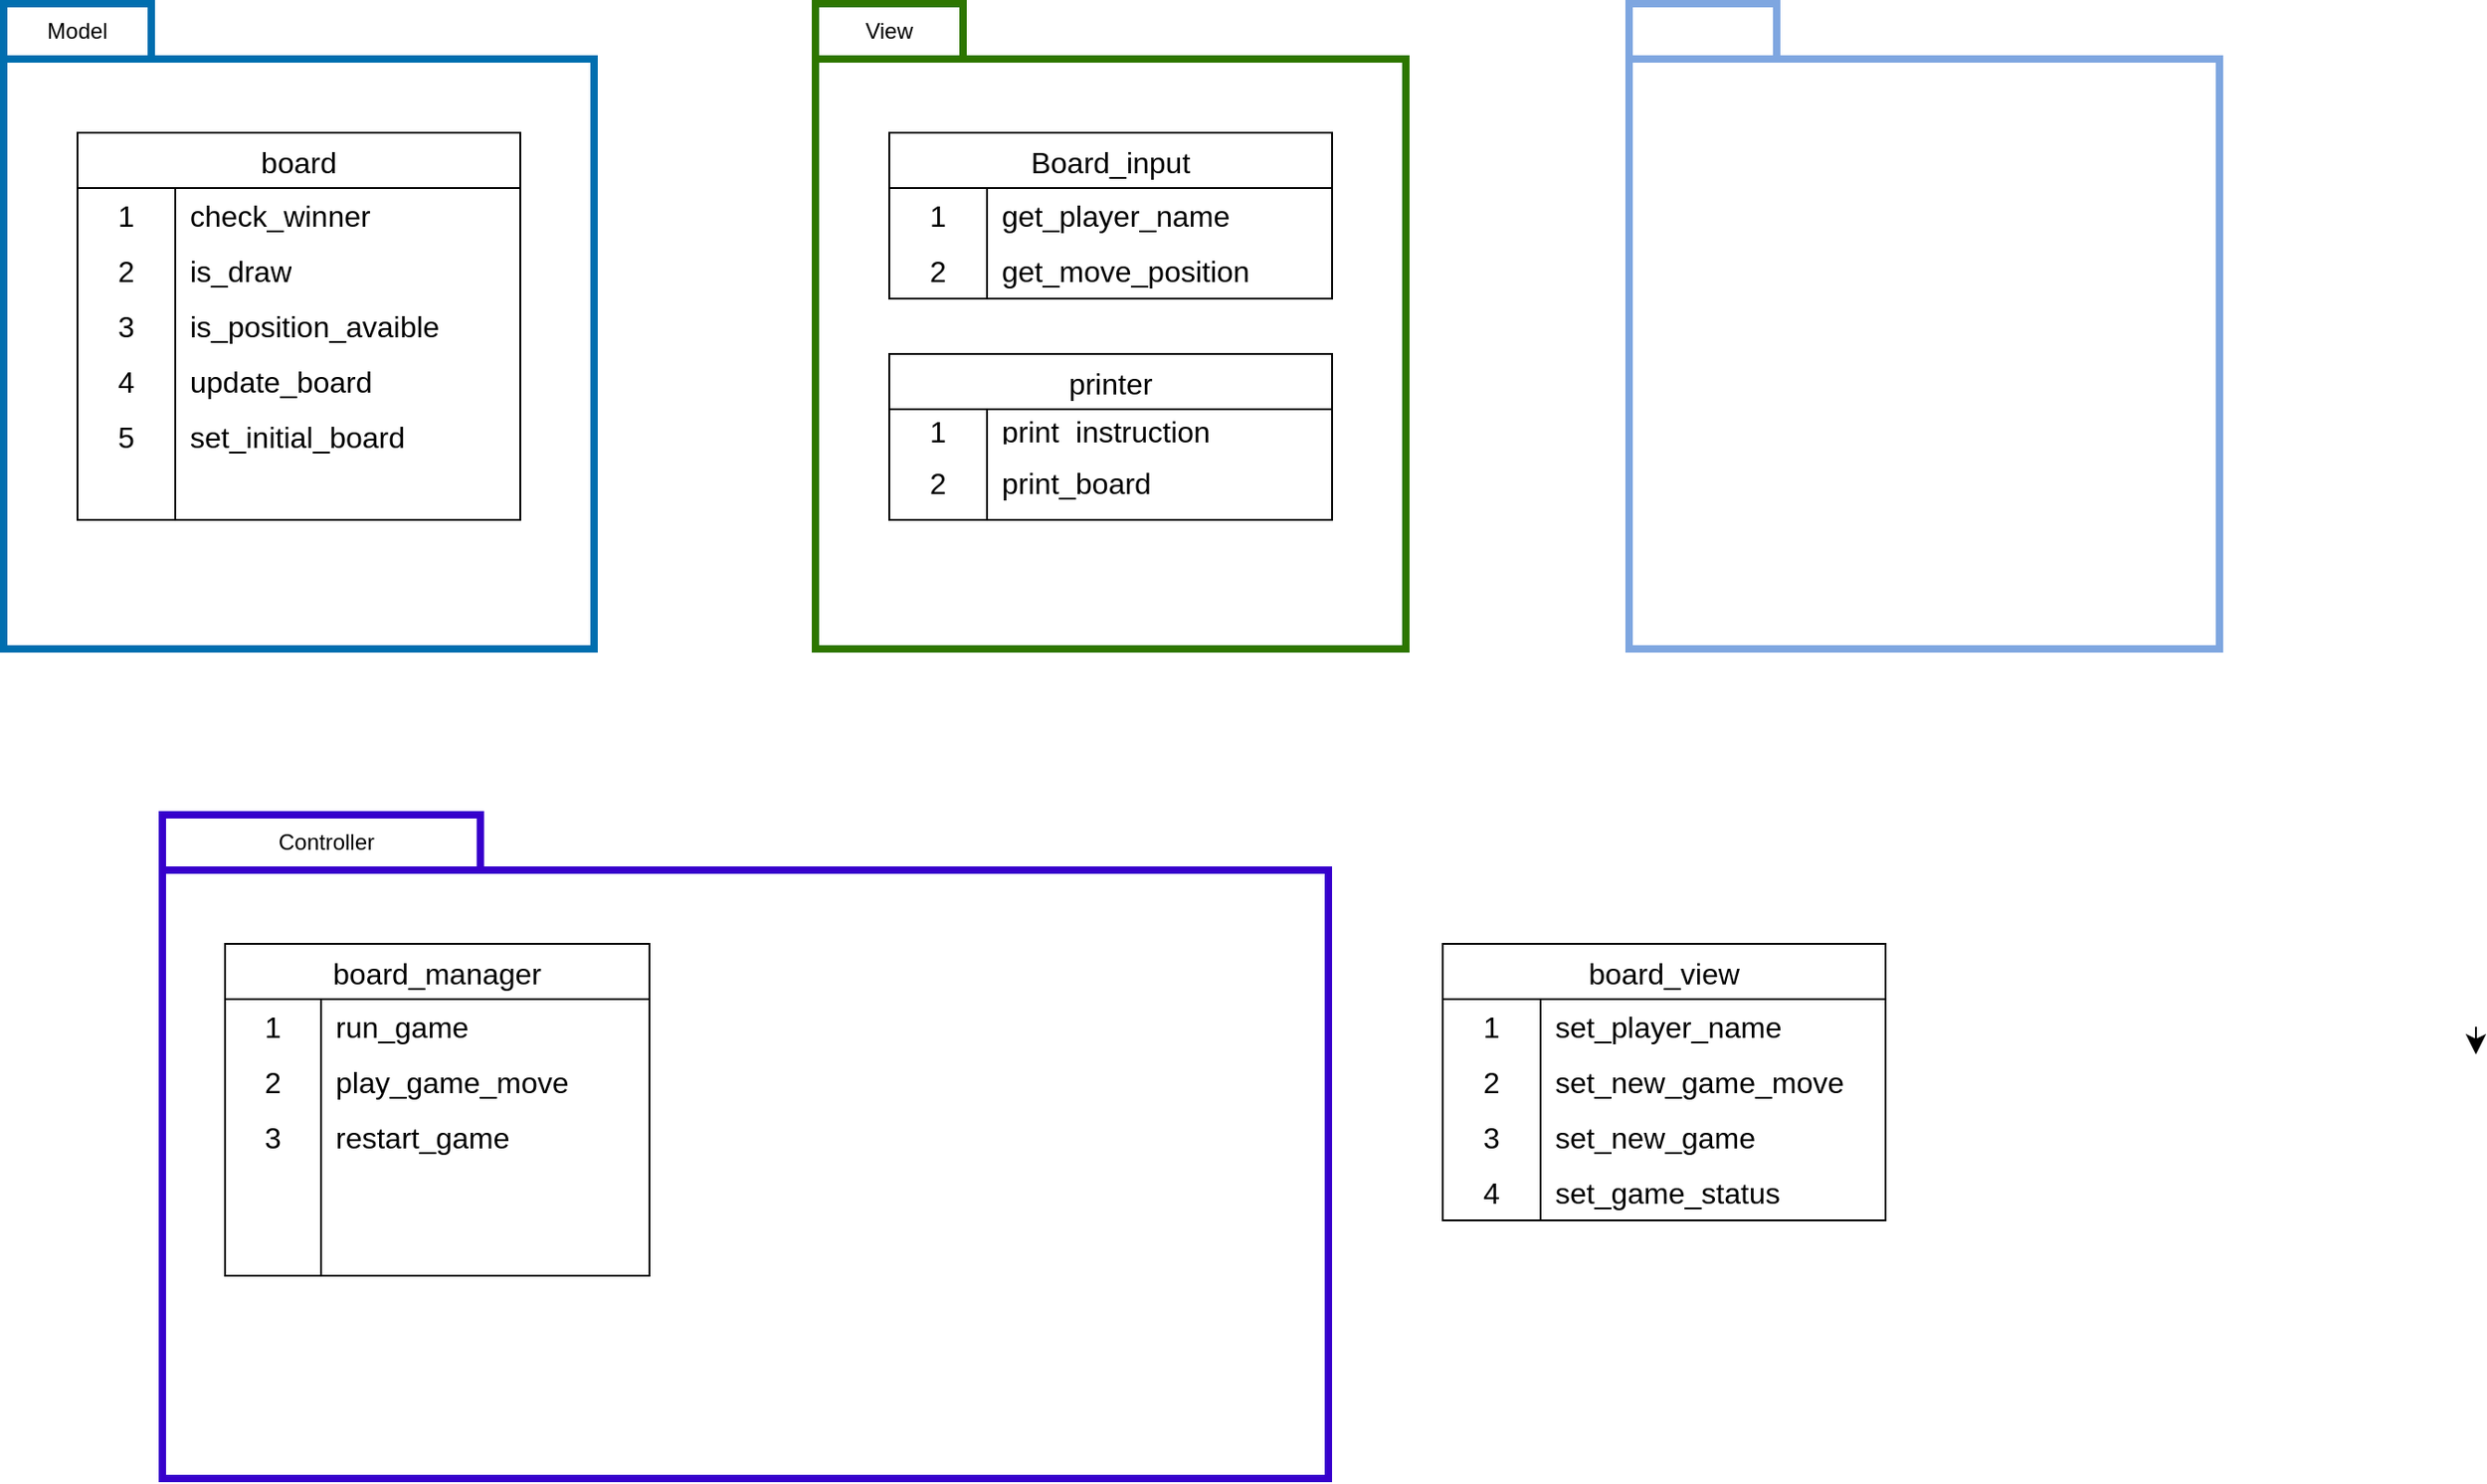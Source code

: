 <mxfile version="24.0.7" type="github">
  <diagram name="Página-1" id="RTz2htkCWhaH7A2Jlfvp">
    <mxGraphModel dx="499" dy="293" grid="1" gridSize="10" guides="1" tooltips="1" connect="1" arrows="1" fold="1" page="1" pageScale="1" pageWidth="827" pageHeight="1169" math="0" shadow="0">
      <root>
        <mxCell id="0" />
        <mxCell id="1" style="locked=1;" parent="0" />
        <mxCell id="kR5RSAqb6cGgb9kotOOQ-142" value="" style="group" parent="1" vertex="1" connectable="0">
          <mxGeometry x="480" y="140" width="320" height="340" as="geometry" />
        </mxCell>
        <mxCell id="kR5RSAqb6cGgb9kotOOQ-143" value="" style="rounded=0;whiteSpace=wrap;html=1;fillColor=none;fontColor=#ffffff;strokeColor=#2D7600;strokeWidth=4;" parent="kR5RSAqb6cGgb9kotOOQ-142" vertex="1">
          <mxGeometry y="20" width="320" height="320" as="geometry" />
        </mxCell>
        <mxCell id="kR5RSAqb6cGgb9kotOOQ-144" value="View" style="rounded=0;whiteSpace=wrap;html=1;fillColor=none;fontColor=#ffffff;strokeColor=#2D7600;strokeWidth=4;" parent="kR5RSAqb6cGgb9kotOOQ-142" vertex="1">
          <mxGeometry y="-10" width="80" height="30" as="geometry" />
        </mxCell>
        <mxCell id="kR5RSAqb6cGgb9kotOOQ-145" value="" style="group" parent="1" vertex="1" connectable="0">
          <mxGeometry x="40" y="130" width="320" height="350" as="geometry" />
        </mxCell>
        <mxCell id="kR5RSAqb6cGgb9kotOOQ-146" value="" style="rounded=0;whiteSpace=wrap;html=1;fillColor=none;fontColor=#ffffff;strokeColor=#006EAF;strokeWidth=4;" parent="kR5RSAqb6cGgb9kotOOQ-145" vertex="1">
          <mxGeometry y="30" width="320" height="320" as="geometry" />
        </mxCell>
        <mxCell id="kR5RSAqb6cGgb9kotOOQ-147" value="Model" style="rounded=0;whiteSpace=wrap;html=1;fillColor=none;fontColor=#ffffff;strokeColor=#006EAF;strokeWidth=4;" parent="kR5RSAqb6cGgb9kotOOQ-145" vertex="1">
          <mxGeometry width="80" height="30" as="geometry" />
        </mxCell>
        <mxCell id="kR5RSAqb6cGgb9kotOOQ-148" value="" style="group;movable=1;resizable=1;rotatable=1;deletable=1;editable=1;locked=0;connectable=1;" parent="1" vertex="1" connectable="0">
          <mxGeometry x="126" y="570" width="632" height="360" as="geometry" />
        </mxCell>
        <mxCell id="kR5RSAqb6cGgb9kotOOQ-149" value="" style="rounded=0;whiteSpace=wrap;html=1;fillColor=none;fontColor=#ffffff;strokeColor=#3700CC;strokeWidth=4;movable=0;resizable=0;rotatable=0;deletable=0;editable=0;locked=1;connectable=0;" parent="kR5RSAqb6cGgb9kotOOQ-148" vertex="1">
          <mxGeometry y="30" width="632" height="330" as="geometry" />
        </mxCell>
        <mxCell id="kR5RSAqb6cGgb9kotOOQ-150" value="Controller" style="rounded=0;whiteSpace=wrap;html=1;fillColor=none;fontColor=#ffffff;strokeColor=#3700CC;strokeWidth=4;" parent="kR5RSAqb6cGgb9kotOOQ-148" vertex="1">
          <mxGeometry width="172.364" height="30" as="geometry" />
        </mxCell>
        <mxCell id="kR5RSAqb6cGgb9kotOOQ-151" value="" style="group" parent="1" vertex="1" connectable="0">
          <mxGeometry x="921" y="130" width="320" height="350" as="geometry" />
        </mxCell>
        <mxCell id="kR5RSAqb6cGgb9kotOOQ-152" value="" style="rounded=0;whiteSpace=wrap;html=1;fillColor=none;fontColor=#ffffff;strokeColor=#7EA6E0;strokeWidth=4;" parent="kR5RSAqb6cGgb9kotOOQ-151" vertex="1">
          <mxGeometry y="30" width="320" height="320" as="geometry" />
        </mxCell>
        <mxCell id="kR5RSAqb6cGgb9kotOOQ-153" value="Frontend" style="rounded=0;whiteSpace=wrap;html=1;fillColor=none;fontColor=#ffffff;strokeColor=#7EA6E0;strokeWidth=4;" parent="kR5RSAqb6cGgb9kotOOQ-151" vertex="1">
          <mxGeometry width="80" height="30" as="geometry" />
        </mxCell>
        <mxCell id="kR5RSAqb6cGgb9kotOOQ-91" value="Capa sin título" parent="0" />
        <mxCell id="kR5RSAqb6cGgb9kotOOQ-154" value="board" style="shape=table;startSize=30;container=1;collapsible=0;childLayout=tableLayout;fixedRows=1;rowLines=0;fontStyle=0;strokeColor=default;fontSize=16;" parent="kR5RSAqb6cGgb9kotOOQ-91" vertex="1">
          <mxGeometry x="80" y="200" width="240" height="210" as="geometry" />
        </mxCell>
        <mxCell id="kR5RSAqb6cGgb9kotOOQ-155" value="" style="shape=tableRow;horizontal=0;startSize=0;swimlaneHead=0;swimlaneBody=0;top=0;left=0;bottom=0;right=0;collapsible=0;dropTarget=0;fillColor=none;points=[[0,0.5],[1,0.5]];portConstraint=eastwest;strokeColor=inherit;fontSize=16;" parent="kR5RSAqb6cGgb9kotOOQ-154" vertex="1">
          <mxGeometry y="30" width="240" height="30" as="geometry" />
        </mxCell>
        <mxCell id="kR5RSAqb6cGgb9kotOOQ-156" value="1" style="shape=partialRectangle;html=1;whiteSpace=wrap;connectable=0;fillColor=none;top=0;left=0;bottom=0;right=0;overflow=hidden;pointerEvents=1;strokeColor=inherit;fontSize=16;" parent="kR5RSAqb6cGgb9kotOOQ-155" vertex="1">
          <mxGeometry width="53" height="30" as="geometry">
            <mxRectangle width="53" height="30" as="alternateBounds" />
          </mxGeometry>
        </mxCell>
        <mxCell id="kR5RSAqb6cGgb9kotOOQ-157" value="check_winner" style="shape=partialRectangle;html=1;whiteSpace=wrap;connectable=0;fillColor=none;top=0;left=0;bottom=0;right=0;align=left;spacingLeft=6;overflow=hidden;strokeColor=inherit;fontSize=16;" parent="kR5RSAqb6cGgb9kotOOQ-155" vertex="1">
          <mxGeometry x="53" width="187" height="30" as="geometry">
            <mxRectangle width="187" height="30" as="alternateBounds" />
          </mxGeometry>
        </mxCell>
        <mxCell id="kR5RSAqb6cGgb9kotOOQ-158" value="" style="shape=tableRow;horizontal=0;startSize=0;swimlaneHead=0;swimlaneBody=0;top=0;left=0;bottom=0;right=0;collapsible=0;dropTarget=0;fillColor=none;points=[[0,0.5],[1,0.5]];portConstraint=eastwest;strokeColor=inherit;fontSize=16;" parent="kR5RSAqb6cGgb9kotOOQ-154" vertex="1">
          <mxGeometry y="60" width="240" height="30" as="geometry" />
        </mxCell>
        <mxCell id="kR5RSAqb6cGgb9kotOOQ-159" value="2" style="shape=partialRectangle;html=1;whiteSpace=wrap;connectable=0;fillColor=none;top=0;left=0;bottom=0;right=0;overflow=hidden;strokeColor=inherit;fontSize=16;" parent="kR5RSAqb6cGgb9kotOOQ-158" vertex="1">
          <mxGeometry width="53" height="30" as="geometry">
            <mxRectangle width="53" height="30" as="alternateBounds" />
          </mxGeometry>
        </mxCell>
        <mxCell id="kR5RSAqb6cGgb9kotOOQ-160" value="is_draw" style="shape=partialRectangle;html=1;whiteSpace=wrap;connectable=0;fillColor=none;top=0;left=0;bottom=0;right=0;align=left;spacingLeft=6;overflow=hidden;strokeColor=inherit;fontSize=16;" parent="kR5RSAqb6cGgb9kotOOQ-158" vertex="1">
          <mxGeometry x="53" width="187" height="30" as="geometry">
            <mxRectangle width="187" height="30" as="alternateBounds" />
          </mxGeometry>
        </mxCell>
        <mxCell id="kR5RSAqb6cGgb9kotOOQ-161" value="" style="shape=tableRow;horizontal=0;startSize=0;swimlaneHead=0;swimlaneBody=0;top=0;left=0;bottom=0;right=0;collapsible=0;dropTarget=0;fillColor=none;points=[[0,0.5],[1,0.5]];portConstraint=eastwest;strokeColor=inherit;fontSize=16;" parent="kR5RSAqb6cGgb9kotOOQ-154" vertex="1">
          <mxGeometry y="90" width="240" height="30" as="geometry" />
        </mxCell>
        <mxCell id="kR5RSAqb6cGgb9kotOOQ-162" value="3" style="shape=partialRectangle;html=1;whiteSpace=wrap;connectable=0;fillColor=none;top=0;left=0;bottom=0;right=0;overflow=hidden;strokeColor=inherit;fontSize=16;" parent="kR5RSAqb6cGgb9kotOOQ-161" vertex="1">
          <mxGeometry width="53" height="30" as="geometry">
            <mxRectangle width="53" height="30" as="alternateBounds" />
          </mxGeometry>
        </mxCell>
        <mxCell id="kR5RSAqb6cGgb9kotOOQ-163" value="is_position_avaible" style="shape=partialRectangle;html=1;whiteSpace=wrap;connectable=0;fillColor=none;top=0;left=0;bottom=0;right=0;align=left;spacingLeft=6;overflow=hidden;strokeColor=inherit;fontSize=16;" parent="kR5RSAqb6cGgb9kotOOQ-161" vertex="1">
          <mxGeometry x="53" width="187" height="30" as="geometry">
            <mxRectangle width="187" height="30" as="alternateBounds" />
          </mxGeometry>
        </mxCell>
        <mxCell id="kR5RSAqb6cGgb9kotOOQ-164" style="shape=tableRow;horizontal=0;startSize=0;swimlaneHead=0;swimlaneBody=0;top=0;left=0;bottom=0;right=0;collapsible=0;dropTarget=0;fillColor=none;points=[[0,0.5],[1,0.5]];portConstraint=eastwest;strokeColor=inherit;fontSize=16;" parent="kR5RSAqb6cGgb9kotOOQ-154" vertex="1">
          <mxGeometry y="120" width="240" height="30" as="geometry" />
        </mxCell>
        <mxCell id="kR5RSAqb6cGgb9kotOOQ-165" value="4" style="shape=partialRectangle;html=1;whiteSpace=wrap;connectable=0;fillColor=none;top=0;left=0;bottom=0;right=0;overflow=hidden;strokeColor=inherit;fontSize=16;" parent="kR5RSAqb6cGgb9kotOOQ-164" vertex="1">
          <mxGeometry width="53" height="30" as="geometry">
            <mxRectangle width="53" height="30" as="alternateBounds" />
          </mxGeometry>
        </mxCell>
        <mxCell id="kR5RSAqb6cGgb9kotOOQ-166" value="update_board" style="shape=partialRectangle;html=1;whiteSpace=wrap;connectable=0;fillColor=none;top=0;left=0;bottom=0;right=0;align=left;spacingLeft=6;overflow=hidden;strokeColor=inherit;fontSize=16;" parent="kR5RSAqb6cGgb9kotOOQ-164" vertex="1">
          <mxGeometry x="53" width="187" height="30" as="geometry">
            <mxRectangle width="187" height="30" as="alternateBounds" />
          </mxGeometry>
        </mxCell>
        <mxCell id="RBjswKypV5KBAdQXBmFU-4" style="shape=tableRow;horizontal=0;startSize=0;swimlaneHead=0;swimlaneBody=0;top=0;left=0;bottom=0;right=0;collapsible=0;dropTarget=0;fillColor=none;points=[[0,0.5],[1,0.5]];portConstraint=eastwest;strokeColor=inherit;fontSize=16;" vertex="1" parent="kR5RSAqb6cGgb9kotOOQ-154">
          <mxGeometry y="150" width="240" height="30" as="geometry" />
        </mxCell>
        <mxCell id="RBjswKypV5KBAdQXBmFU-5" value="5" style="shape=partialRectangle;html=1;whiteSpace=wrap;connectable=0;fillColor=none;top=0;left=0;bottom=0;right=0;overflow=hidden;strokeColor=inherit;fontSize=16;" vertex="1" parent="RBjswKypV5KBAdQXBmFU-4">
          <mxGeometry width="53" height="30" as="geometry">
            <mxRectangle width="53" height="30" as="alternateBounds" />
          </mxGeometry>
        </mxCell>
        <mxCell id="RBjswKypV5KBAdQXBmFU-6" value="set_initial_board" style="shape=partialRectangle;html=1;whiteSpace=wrap;connectable=0;fillColor=none;top=0;left=0;bottom=0;right=0;align=left;spacingLeft=6;overflow=hidden;strokeColor=inherit;fontSize=16;" vertex="1" parent="RBjswKypV5KBAdQXBmFU-4">
          <mxGeometry x="53" width="187" height="30" as="geometry">
            <mxRectangle width="187" height="30" as="alternateBounds" />
          </mxGeometry>
        </mxCell>
        <mxCell id="kR5RSAqb6cGgb9kotOOQ-167" style="shape=tableRow;horizontal=0;startSize=0;swimlaneHead=0;swimlaneBody=0;top=0;left=0;bottom=0;right=0;collapsible=0;dropTarget=0;fillColor=none;points=[[0,0.5],[1,0.5]];portConstraint=eastwest;strokeColor=inherit;fontSize=16;" parent="kR5RSAqb6cGgb9kotOOQ-154" vertex="1">
          <mxGeometry y="180" width="240" height="30" as="geometry" />
        </mxCell>
        <mxCell id="kR5RSAqb6cGgb9kotOOQ-168" style="shape=partialRectangle;html=1;whiteSpace=wrap;connectable=0;fillColor=none;top=0;left=0;bottom=0;right=0;overflow=hidden;strokeColor=inherit;fontSize=16;" parent="kR5RSAqb6cGgb9kotOOQ-167" vertex="1">
          <mxGeometry width="53" height="30" as="geometry">
            <mxRectangle width="53" height="30" as="alternateBounds" />
          </mxGeometry>
        </mxCell>
        <mxCell id="kR5RSAqb6cGgb9kotOOQ-169" style="shape=partialRectangle;html=1;whiteSpace=wrap;connectable=0;fillColor=none;top=0;left=0;bottom=0;right=0;align=left;spacingLeft=6;overflow=hidden;strokeColor=inherit;fontSize=16;" parent="kR5RSAqb6cGgb9kotOOQ-167" vertex="1">
          <mxGeometry x="53" width="187" height="30" as="geometry">
            <mxRectangle width="187" height="30" as="alternateBounds" />
          </mxGeometry>
        </mxCell>
        <mxCell id="kR5RSAqb6cGgb9kotOOQ-170" value="board_view" style="shape=table;startSize=30;container=1;collapsible=0;childLayout=tableLayout;fixedRows=1;rowLines=0;fontStyle=0;strokeColor=default;fontSize=16;" parent="kR5RSAqb6cGgb9kotOOQ-91" vertex="1">
          <mxGeometry x="820" y="640" width="240" height="150" as="geometry" />
        </mxCell>
        <mxCell id="kR5RSAqb6cGgb9kotOOQ-171" value="" style="shape=tableRow;horizontal=0;startSize=0;swimlaneHead=0;swimlaneBody=0;top=0;left=0;bottom=0;right=0;collapsible=0;dropTarget=0;fillColor=none;points=[[0,0.5],[1,0.5]];portConstraint=eastwest;strokeColor=inherit;fontSize=16;" parent="kR5RSAqb6cGgb9kotOOQ-170" vertex="1">
          <mxGeometry y="30" width="240" height="30" as="geometry" />
        </mxCell>
        <mxCell id="kR5RSAqb6cGgb9kotOOQ-172" value="1" style="shape=partialRectangle;html=1;whiteSpace=wrap;connectable=0;fillColor=none;top=0;left=0;bottom=0;right=0;overflow=hidden;pointerEvents=1;strokeColor=inherit;fontSize=16;" parent="kR5RSAqb6cGgb9kotOOQ-171" vertex="1">
          <mxGeometry width="53" height="30" as="geometry">
            <mxRectangle width="53" height="30" as="alternateBounds" />
          </mxGeometry>
        </mxCell>
        <mxCell id="kR5RSAqb6cGgb9kotOOQ-173" value="set_player_name" style="shape=partialRectangle;html=1;whiteSpace=wrap;connectable=0;fillColor=none;top=0;left=0;bottom=0;right=0;align=left;spacingLeft=6;overflow=hidden;strokeColor=inherit;fontSize=16;" parent="kR5RSAqb6cGgb9kotOOQ-171" vertex="1">
          <mxGeometry x="53" width="187" height="30" as="geometry">
            <mxRectangle width="187" height="30" as="alternateBounds" />
          </mxGeometry>
        </mxCell>
        <mxCell id="kR5RSAqb6cGgb9kotOOQ-174" value="" style="shape=tableRow;horizontal=0;startSize=0;swimlaneHead=0;swimlaneBody=0;top=0;left=0;bottom=0;right=0;collapsible=0;dropTarget=0;fillColor=none;points=[[0,0.5],[1,0.5]];portConstraint=eastwest;strokeColor=inherit;fontSize=16;" parent="kR5RSAqb6cGgb9kotOOQ-170" vertex="1">
          <mxGeometry y="60" width="240" height="30" as="geometry" />
        </mxCell>
        <mxCell id="kR5RSAqb6cGgb9kotOOQ-175" value="2" style="shape=partialRectangle;html=1;whiteSpace=wrap;connectable=0;fillColor=none;top=0;left=0;bottom=0;right=0;overflow=hidden;strokeColor=inherit;fontSize=16;" parent="kR5RSAqb6cGgb9kotOOQ-174" vertex="1">
          <mxGeometry width="53" height="30" as="geometry">
            <mxRectangle width="53" height="30" as="alternateBounds" />
          </mxGeometry>
        </mxCell>
        <mxCell id="kR5RSAqb6cGgb9kotOOQ-176" value="set_new_game_move" style="shape=partialRectangle;html=1;whiteSpace=wrap;connectable=0;fillColor=none;top=0;left=0;bottom=0;right=0;align=left;spacingLeft=6;overflow=hidden;strokeColor=inherit;fontSize=16;" parent="kR5RSAqb6cGgb9kotOOQ-174" vertex="1">
          <mxGeometry x="53" width="187" height="30" as="geometry">
            <mxRectangle width="187" height="30" as="alternateBounds" />
          </mxGeometry>
        </mxCell>
        <mxCell id="kR5RSAqb6cGgb9kotOOQ-177" value="" style="shape=tableRow;horizontal=0;startSize=0;swimlaneHead=0;swimlaneBody=0;top=0;left=0;bottom=0;right=0;collapsible=0;dropTarget=0;fillColor=none;points=[[0,0.5],[1,0.5]];portConstraint=eastwest;strokeColor=inherit;fontSize=16;" parent="kR5RSAqb6cGgb9kotOOQ-170" vertex="1">
          <mxGeometry y="90" width="240" height="30" as="geometry" />
        </mxCell>
        <mxCell id="kR5RSAqb6cGgb9kotOOQ-178" value="3" style="shape=partialRectangle;html=1;whiteSpace=wrap;connectable=0;fillColor=none;top=0;left=0;bottom=0;right=0;overflow=hidden;strokeColor=inherit;fontSize=16;" parent="kR5RSAqb6cGgb9kotOOQ-177" vertex="1">
          <mxGeometry width="53" height="30" as="geometry">
            <mxRectangle width="53" height="30" as="alternateBounds" />
          </mxGeometry>
        </mxCell>
        <mxCell id="kR5RSAqb6cGgb9kotOOQ-179" value="set_new_game" style="shape=partialRectangle;html=1;whiteSpace=wrap;connectable=0;fillColor=none;top=0;left=0;bottom=0;right=0;align=left;spacingLeft=6;overflow=hidden;strokeColor=inherit;fontSize=16;" parent="kR5RSAqb6cGgb9kotOOQ-177" vertex="1">
          <mxGeometry x="53" width="187" height="30" as="geometry">
            <mxRectangle width="187" height="30" as="alternateBounds" />
          </mxGeometry>
        </mxCell>
        <mxCell id="kR5RSAqb6cGgb9kotOOQ-180" style="shape=tableRow;horizontal=0;startSize=0;swimlaneHead=0;swimlaneBody=0;top=0;left=0;bottom=0;right=0;collapsible=0;dropTarget=0;fillColor=none;points=[[0,0.5],[1,0.5]];portConstraint=eastwest;strokeColor=inherit;fontSize=16;" parent="kR5RSAqb6cGgb9kotOOQ-170" vertex="1">
          <mxGeometry y="120" width="240" height="30" as="geometry" />
        </mxCell>
        <mxCell id="kR5RSAqb6cGgb9kotOOQ-181" value="4" style="shape=partialRectangle;html=1;whiteSpace=wrap;connectable=0;fillColor=none;top=0;left=0;bottom=0;right=0;overflow=hidden;strokeColor=inherit;fontSize=16;" parent="kR5RSAqb6cGgb9kotOOQ-180" vertex="1">
          <mxGeometry width="53" height="30" as="geometry">
            <mxRectangle width="53" height="30" as="alternateBounds" />
          </mxGeometry>
        </mxCell>
        <mxCell id="kR5RSAqb6cGgb9kotOOQ-182" value="set_game_status" style="shape=partialRectangle;html=1;whiteSpace=wrap;connectable=0;fillColor=none;top=0;left=0;bottom=0;right=0;align=left;spacingLeft=6;overflow=hidden;strokeColor=inherit;fontSize=16;" parent="kR5RSAqb6cGgb9kotOOQ-180" vertex="1">
          <mxGeometry x="53" width="187" height="30" as="geometry">
            <mxRectangle width="187" height="30" as="alternateBounds" />
          </mxGeometry>
        </mxCell>
        <mxCell id="kR5RSAqb6cGgb9kotOOQ-183" value="board_manager" style="shape=table;startSize=30;container=1;collapsible=0;childLayout=tableLayout;fixedRows=1;rowLines=0;fontStyle=0;strokeColor=default;fontSize=16;" parent="kR5RSAqb6cGgb9kotOOQ-91" vertex="1">
          <mxGeometry x="160" y="640" width="230" height="180" as="geometry" />
        </mxCell>
        <mxCell id="kR5RSAqb6cGgb9kotOOQ-184" value="" style="shape=tableRow;horizontal=0;startSize=0;swimlaneHead=0;swimlaneBody=0;top=0;left=0;bottom=0;right=0;collapsible=0;dropTarget=0;fillColor=none;points=[[0,0.5],[1,0.5]];portConstraint=eastwest;strokeColor=inherit;fontSize=16;" parent="kR5RSAqb6cGgb9kotOOQ-183" vertex="1">
          <mxGeometry y="30" width="230" height="30" as="geometry" />
        </mxCell>
        <mxCell id="kR5RSAqb6cGgb9kotOOQ-185" value="1" style="shape=partialRectangle;html=1;whiteSpace=wrap;connectable=0;fillColor=none;top=0;left=0;bottom=0;right=0;overflow=hidden;pointerEvents=1;strokeColor=inherit;fontSize=16;" parent="kR5RSAqb6cGgb9kotOOQ-184" vertex="1">
          <mxGeometry width="52" height="30" as="geometry">
            <mxRectangle width="52" height="30" as="alternateBounds" />
          </mxGeometry>
        </mxCell>
        <mxCell id="kR5RSAqb6cGgb9kotOOQ-186" value="run_game" style="shape=partialRectangle;html=1;whiteSpace=wrap;connectable=0;fillColor=none;top=0;left=0;bottom=0;right=0;align=left;spacingLeft=6;overflow=hidden;strokeColor=inherit;fontSize=16;" parent="kR5RSAqb6cGgb9kotOOQ-184" vertex="1">
          <mxGeometry x="52" width="178" height="30" as="geometry">
            <mxRectangle width="178" height="30" as="alternateBounds" />
          </mxGeometry>
        </mxCell>
        <mxCell id="kR5RSAqb6cGgb9kotOOQ-187" value="" style="shape=tableRow;horizontal=0;startSize=0;swimlaneHead=0;swimlaneBody=0;top=0;left=0;bottom=0;right=0;collapsible=0;dropTarget=0;fillColor=none;points=[[0,0.5],[1,0.5]];portConstraint=eastwest;strokeColor=inherit;fontSize=16;" parent="kR5RSAqb6cGgb9kotOOQ-183" vertex="1">
          <mxGeometry y="60" width="230" height="30" as="geometry" />
        </mxCell>
        <mxCell id="kR5RSAqb6cGgb9kotOOQ-188" value="2" style="shape=partialRectangle;html=1;whiteSpace=wrap;connectable=0;fillColor=none;top=0;left=0;bottom=0;right=0;overflow=hidden;strokeColor=inherit;fontSize=16;" parent="kR5RSAqb6cGgb9kotOOQ-187" vertex="1">
          <mxGeometry width="52" height="30" as="geometry">
            <mxRectangle width="52" height="30" as="alternateBounds" />
          </mxGeometry>
        </mxCell>
        <mxCell id="kR5RSAqb6cGgb9kotOOQ-189" value="play_game_move" style="shape=partialRectangle;html=1;whiteSpace=wrap;connectable=0;fillColor=none;top=0;left=0;bottom=0;right=0;align=left;spacingLeft=6;overflow=hidden;strokeColor=inherit;fontSize=16;" parent="kR5RSAqb6cGgb9kotOOQ-187" vertex="1">
          <mxGeometry x="52" width="178" height="30" as="geometry">
            <mxRectangle width="178" height="30" as="alternateBounds" />
          </mxGeometry>
        </mxCell>
        <mxCell id="kR5RSAqb6cGgb9kotOOQ-190" value="" style="shape=tableRow;horizontal=0;startSize=0;swimlaneHead=0;swimlaneBody=0;top=0;left=0;bottom=0;right=0;collapsible=0;dropTarget=0;fillColor=none;points=[[0,0.5],[1,0.5]];portConstraint=eastwest;strokeColor=inherit;fontSize=16;" parent="kR5RSAqb6cGgb9kotOOQ-183" vertex="1">
          <mxGeometry y="90" width="230" height="30" as="geometry" />
        </mxCell>
        <mxCell id="kR5RSAqb6cGgb9kotOOQ-191" value="3" style="shape=partialRectangle;html=1;whiteSpace=wrap;connectable=0;fillColor=none;top=0;left=0;bottom=0;right=0;overflow=hidden;strokeColor=inherit;fontSize=16;" parent="kR5RSAqb6cGgb9kotOOQ-190" vertex="1">
          <mxGeometry width="52" height="30" as="geometry">
            <mxRectangle width="52" height="30" as="alternateBounds" />
          </mxGeometry>
        </mxCell>
        <mxCell id="kR5RSAqb6cGgb9kotOOQ-192" value="restart_game" style="shape=partialRectangle;html=1;whiteSpace=wrap;connectable=0;fillColor=none;top=0;left=0;bottom=0;right=0;align=left;spacingLeft=6;overflow=hidden;strokeColor=inherit;fontSize=16;" parent="kR5RSAqb6cGgb9kotOOQ-190" vertex="1">
          <mxGeometry x="52" width="178" height="30" as="geometry">
            <mxRectangle width="178" height="30" as="alternateBounds" />
          </mxGeometry>
        </mxCell>
        <mxCell id="kR5RSAqb6cGgb9kotOOQ-193" style="shape=tableRow;horizontal=0;startSize=0;swimlaneHead=0;swimlaneBody=0;top=0;left=0;bottom=0;right=0;collapsible=0;dropTarget=0;fillColor=none;points=[[0,0.5],[1,0.5]];portConstraint=eastwest;strokeColor=inherit;fontSize=16;" parent="kR5RSAqb6cGgb9kotOOQ-183" vertex="1">
          <mxGeometry y="120" width="230" height="30" as="geometry" />
        </mxCell>
        <mxCell id="kR5RSAqb6cGgb9kotOOQ-194" value="" style="shape=partialRectangle;html=1;whiteSpace=wrap;connectable=0;fillColor=none;top=0;left=0;bottom=0;right=0;overflow=hidden;strokeColor=inherit;fontSize=16;" parent="kR5RSAqb6cGgb9kotOOQ-193" vertex="1">
          <mxGeometry width="52" height="30" as="geometry">
            <mxRectangle width="52" height="30" as="alternateBounds" />
          </mxGeometry>
        </mxCell>
        <mxCell id="kR5RSAqb6cGgb9kotOOQ-195" value="" style="shape=partialRectangle;html=1;whiteSpace=wrap;connectable=0;fillColor=none;top=0;left=0;bottom=0;right=0;align=left;spacingLeft=6;overflow=hidden;strokeColor=inherit;fontSize=16;" parent="kR5RSAqb6cGgb9kotOOQ-193" vertex="1">
          <mxGeometry x="52" width="178" height="30" as="geometry">
            <mxRectangle width="178" height="30" as="alternateBounds" />
          </mxGeometry>
        </mxCell>
        <mxCell id="kR5RSAqb6cGgb9kotOOQ-196" style="shape=tableRow;horizontal=0;startSize=0;swimlaneHead=0;swimlaneBody=0;top=0;left=0;bottom=0;right=0;collapsible=0;dropTarget=0;fillColor=none;points=[[0,0.5],[1,0.5]];portConstraint=eastwest;strokeColor=inherit;fontSize=16;" parent="kR5RSAqb6cGgb9kotOOQ-183" vertex="1">
          <mxGeometry y="150" width="230" height="30" as="geometry" />
        </mxCell>
        <mxCell id="kR5RSAqb6cGgb9kotOOQ-197" style="shape=partialRectangle;html=1;whiteSpace=wrap;connectable=0;fillColor=none;top=0;left=0;bottom=0;right=0;overflow=hidden;strokeColor=inherit;fontSize=16;" parent="kR5RSAqb6cGgb9kotOOQ-196" vertex="1">
          <mxGeometry width="52" height="30" as="geometry">
            <mxRectangle width="52" height="30" as="alternateBounds" />
          </mxGeometry>
        </mxCell>
        <mxCell id="kR5RSAqb6cGgb9kotOOQ-198" style="shape=partialRectangle;html=1;whiteSpace=wrap;connectable=0;fillColor=none;top=0;left=0;bottom=0;right=0;align=left;spacingLeft=6;overflow=hidden;strokeColor=inherit;fontSize=16;" parent="kR5RSAqb6cGgb9kotOOQ-196" vertex="1">
          <mxGeometry x="52" width="178" height="30" as="geometry">
            <mxRectangle width="178" height="30" as="alternateBounds" />
          </mxGeometry>
        </mxCell>
        <mxCell id="kR5RSAqb6cGgb9kotOOQ-199" value="printer" style="shape=table;startSize=30;container=1;collapsible=0;childLayout=tableLayout;fixedRows=1;rowLines=0;fontStyle=0;strokeColor=default;fontSize=16;" parent="kR5RSAqb6cGgb9kotOOQ-91" vertex="1">
          <mxGeometry x="520" y="320" width="240" height="90" as="geometry" />
        </mxCell>
        <mxCell id="kR5RSAqb6cGgb9kotOOQ-200" value="" style="shape=tableRow;horizontal=0;startSize=0;swimlaneHead=0;swimlaneBody=0;top=0;left=0;bottom=0;right=0;collapsible=0;dropTarget=0;fillColor=none;points=[[0,0.5],[1,0.5]];portConstraint=eastwest;strokeColor=inherit;fontSize=16;" parent="kR5RSAqb6cGgb9kotOOQ-199" vertex="1">
          <mxGeometry y="30" width="240" height="20" as="geometry" />
        </mxCell>
        <mxCell id="kR5RSAqb6cGgb9kotOOQ-201" value="1" style="shape=partialRectangle;html=1;whiteSpace=wrap;connectable=0;fillColor=none;top=0;left=0;bottom=0;right=0;overflow=hidden;pointerEvents=1;strokeColor=inherit;fontSize=16;" parent="kR5RSAqb6cGgb9kotOOQ-200" vertex="1">
          <mxGeometry width="53" height="20" as="geometry">
            <mxRectangle width="53" height="20" as="alternateBounds" />
          </mxGeometry>
        </mxCell>
        <mxCell id="kR5RSAqb6cGgb9kotOOQ-202" value="print_instruction" style="shape=partialRectangle;html=1;whiteSpace=wrap;connectable=0;fillColor=none;top=0;left=0;bottom=0;right=0;align=left;spacingLeft=6;overflow=hidden;strokeColor=inherit;fontSize=16;" parent="kR5RSAqb6cGgb9kotOOQ-200" vertex="1">
          <mxGeometry x="53" width="187" height="20" as="geometry">
            <mxRectangle width="187" height="20" as="alternateBounds" />
          </mxGeometry>
        </mxCell>
        <mxCell id="kR5RSAqb6cGgb9kotOOQ-203" value="" style="shape=tableRow;horizontal=0;startSize=0;swimlaneHead=0;swimlaneBody=0;top=0;left=0;bottom=0;right=0;collapsible=0;dropTarget=0;fillColor=none;points=[[0,0.5],[1,0.5]];portConstraint=eastwest;strokeColor=inherit;fontSize=16;" parent="kR5RSAqb6cGgb9kotOOQ-199" vertex="1">
          <mxGeometry y="50" width="240" height="40" as="geometry" />
        </mxCell>
        <mxCell id="kR5RSAqb6cGgb9kotOOQ-204" value="2" style="shape=partialRectangle;html=1;whiteSpace=wrap;connectable=0;fillColor=none;top=0;left=0;bottom=0;right=0;overflow=hidden;strokeColor=inherit;fontSize=16;" parent="kR5RSAqb6cGgb9kotOOQ-203" vertex="1">
          <mxGeometry width="53" height="40" as="geometry">
            <mxRectangle width="53" height="40" as="alternateBounds" />
          </mxGeometry>
        </mxCell>
        <mxCell id="kR5RSAqb6cGgb9kotOOQ-205" value="print_board" style="shape=partialRectangle;html=1;whiteSpace=wrap;connectable=0;fillColor=none;top=0;left=0;bottom=0;right=0;align=left;spacingLeft=6;overflow=hidden;strokeColor=inherit;fontSize=16;" parent="kR5RSAqb6cGgb9kotOOQ-203" vertex="1">
          <mxGeometry x="53" width="187" height="40" as="geometry">
            <mxRectangle width="187" height="40" as="alternateBounds" />
          </mxGeometry>
        </mxCell>
        <mxCell id="kR5RSAqb6cGgb9kotOOQ-206" value="Board_input" style="shape=table;startSize=30;container=1;collapsible=0;childLayout=tableLayout;fixedRows=1;rowLines=0;fontStyle=0;strokeColor=default;fontSize=16;" parent="kR5RSAqb6cGgb9kotOOQ-91" vertex="1">
          <mxGeometry x="520" y="200" width="240" height="90" as="geometry" />
        </mxCell>
        <mxCell id="kR5RSAqb6cGgb9kotOOQ-207" value="" style="shape=tableRow;horizontal=0;startSize=0;swimlaneHead=0;swimlaneBody=0;top=0;left=0;bottom=0;right=0;collapsible=0;dropTarget=0;fillColor=none;points=[[0,0.5],[1,0.5]];portConstraint=eastwest;strokeColor=inherit;fontSize=16;" parent="kR5RSAqb6cGgb9kotOOQ-206" vertex="1">
          <mxGeometry y="30" width="240" height="30" as="geometry" />
        </mxCell>
        <mxCell id="kR5RSAqb6cGgb9kotOOQ-208" value="1" style="shape=partialRectangle;html=1;whiteSpace=wrap;connectable=0;fillColor=none;top=0;left=0;bottom=0;right=0;overflow=hidden;pointerEvents=1;strokeColor=inherit;fontSize=16;" parent="kR5RSAqb6cGgb9kotOOQ-207" vertex="1">
          <mxGeometry width="53" height="30" as="geometry">
            <mxRectangle width="53" height="30" as="alternateBounds" />
          </mxGeometry>
        </mxCell>
        <mxCell id="kR5RSAqb6cGgb9kotOOQ-209" value="get_player_name" style="shape=partialRectangle;html=1;whiteSpace=wrap;connectable=0;fillColor=none;top=0;left=0;bottom=0;right=0;align=left;spacingLeft=6;overflow=hidden;strokeColor=inherit;fontSize=16;" parent="kR5RSAqb6cGgb9kotOOQ-207" vertex="1">
          <mxGeometry x="53" width="187" height="30" as="geometry">
            <mxRectangle width="187" height="30" as="alternateBounds" />
          </mxGeometry>
        </mxCell>
        <mxCell id="kR5RSAqb6cGgb9kotOOQ-210" value="" style="shape=tableRow;horizontal=0;startSize=0;swimlaneHead=0;swimlaneBody=0;top=0;left=0;bottom=0;right=0;collapsible=0;dropTarget=0;fillColor=none;points=[[0,0.5],[1,0.5]];portConstraint=eastwest;strokeColor=inherit;fontSize=16;" parent="kR5RSAqb6cGgb9kotOOQ-206" vertex="1">
          <mxGeometry y="60" width="240" height="30" as="geometry" />
        </mxCell>
        <mxCell id="kR5RSAqb6cGgb9kotOOQ-211" value="2" style="shape=partialRectangle;html=1;whiteSpace=wrap;connectable=0;fillColor=none;top=0;left=0;bottom=0;right=0;overflow=hidden;strokeColor=inherit;fontSize=16;" parent="kR5RSAqb6cGgb9kotOOQ-210" vertex="1">
          <mxGeometry width="53" height="30" as="geometry">
            <mxRectangle width="53" height="30" as="alternateBounds" />
          </mxGeometry>
        </mxCell>
        <mxCell id="kR5RSAqb6cGgb9kotOOQ-212" value="get_move_position" style="shape=partialRectangle;html=1;whiteSpace=wrap;connectable=0;fillColor=none;top=0;left=0;bottom=0;right=0;align=left;spacingLeft=6;overflow=hidden;strokeColor=inherit;fontSize=16;" parent="kR5RSAqb6cGgb9kotOOQ-210" vertex="1">
          <mxGeometry x="53" width="187" height="30" as="geometry">
            <mxRectangle width="187" height="30" as="alternateBounds" />
          </mxGeometry>
        </mxCell>
        <mxCell id="gonXcgcvsHWHjlohvBQd-2" style="edgeStyle=none;curved=1;rounded=0;orthogonalLoop=1;jettySize=auto;html=1;fontSize=12;startSize=8;endSize=8;" parent="kR5RSAqb6cGgb9kotOOQ-91" edge="1">
          <mxGeometry relative="1" as="geometry">
            <mxPoint x="1380" y="700" as="targetPoint" />
            <mxPoint x="1380" y="685.0" as="sourcePoint" />
          </mxGeometry>
        </mxCell>
        <mxCell id="RBjswKypV5KBAdQXBmFU-1" value="Model" style="text;html=1;align=center;verticalAlign=middle;whiteSpace=wrap;rounded=0;" vertex="1" parent="kR5RSAqb6cGgb9kotOOQ-91">
          <mxGeometry x="40" y="130" width="80" height="30" as="geometry" />
        </mxCell>
        <mxCell id="RBjswKypV5KBAdQXBmFU-2" value="View" style="text;html=1;align=center;verticalAlign=middle;whiteSpace=wrap;rounded=0;" vertex="1" parent="kR5RSAqb6cGgb9kotOOQ-91">
          <mxGeometry x="480" y="130" width="80" height="30" as="geometry" />
        </mxCell>
        <mxCell id="RBjswKypV5KBAdQXBmFU-3" value="Controller" style="text;html=1;align=center;verticalAlign=middle;whiteSpace=wrap;rounded=0;" vertex="1" parent="kR5RSAqb6cGgb9kotOOQ-91">
          <mxGeometry x="130" y="570" width="170" height="30" as="geometry" />
        </mxCell>
      </root>
    </mxGraphModel>
  </diagram>
</mxfile>

